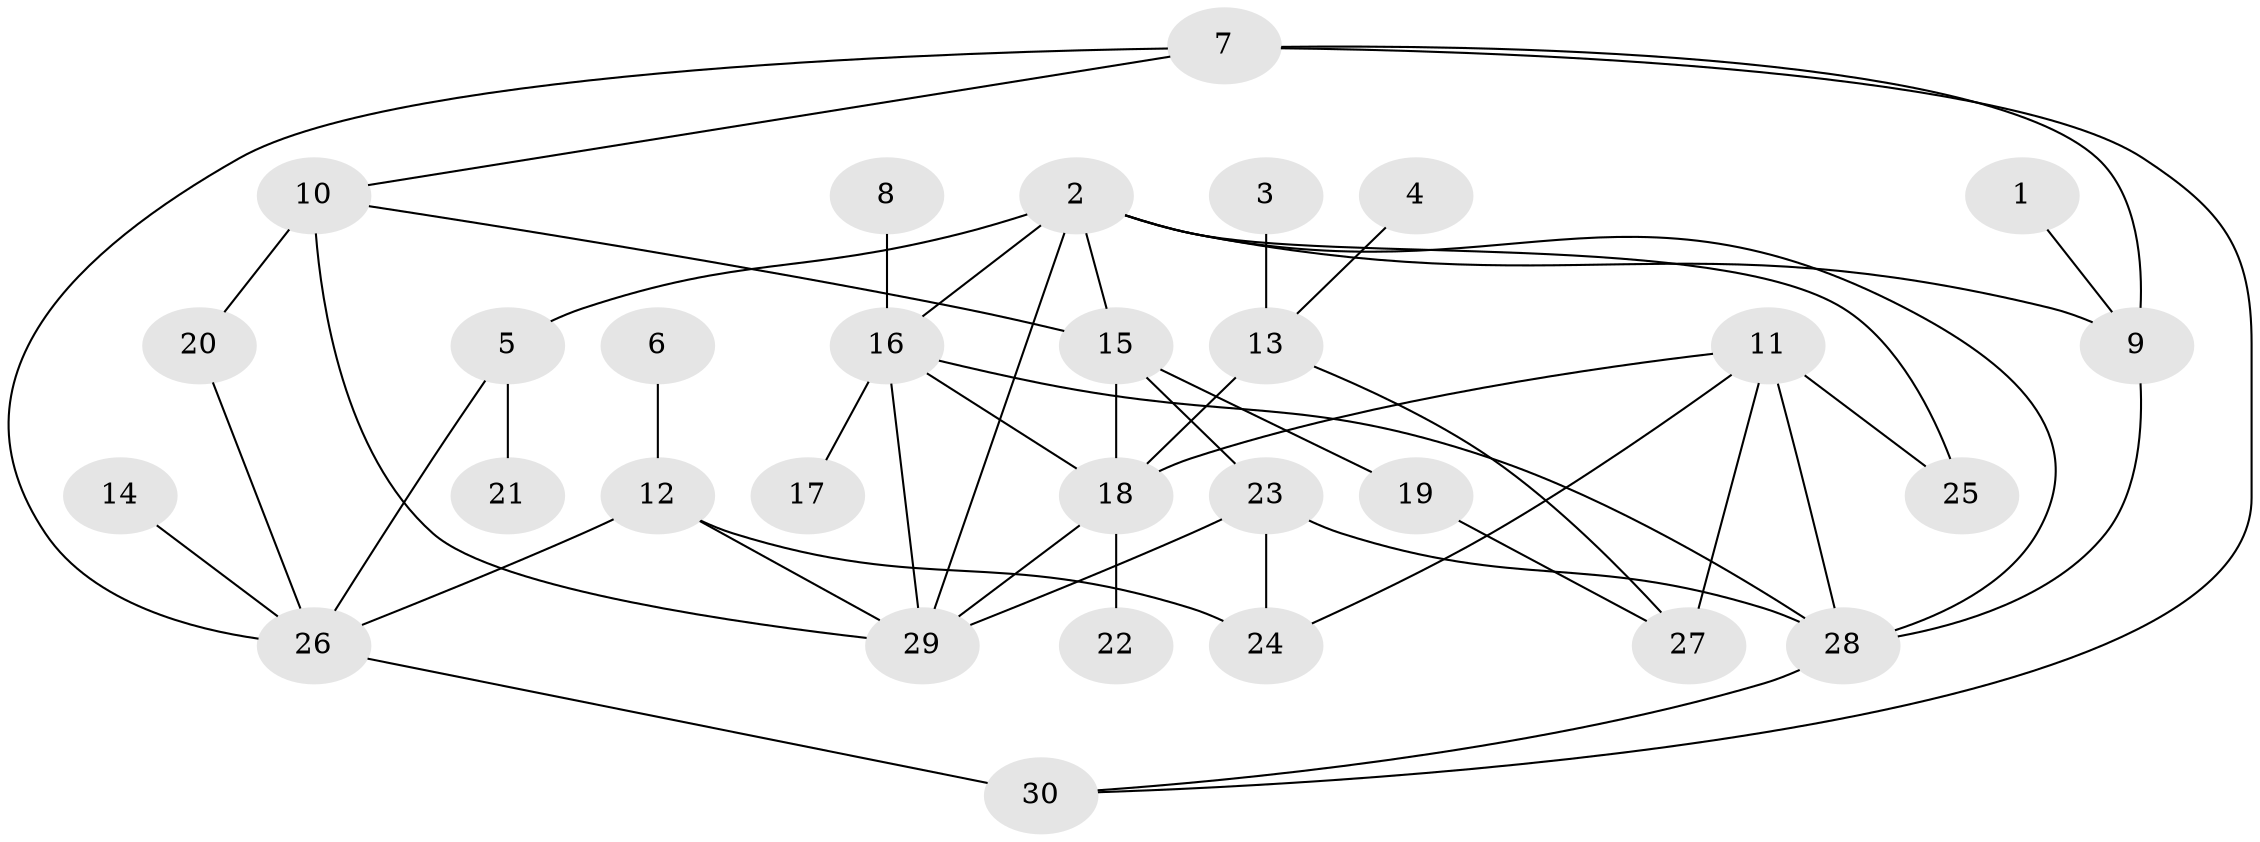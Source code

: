 // original degree distribution, {5: 0.07142857142857142, 6: 0.061224489795918366, 3: 0.16326530612244897, 2: 0.30612244897959184, 4: 0.10204081632653061, 1: 0.29591836734693877}
// Generated by graph-tools (version 1.1) at 2025/36/03/04/25 23:36:03]
// undirected, 30 vertices, 49 edges
graph export_dot {
  node [color=gray90,style=filled];
  1;
  2;
  3;
  4;
  5;
  6;
  7;
  8;
  9;
  10;
  11;
  12;
  13;
  14;
  15;
  16;
  17;
  18;
  19;
  20;
  21;
  22;
  23;
  24;
  25;
  26;
  27;
  28;
  29;
  30;
  1 -- 9 [weight=1.0];
  2 -- 5 [weight=2.0];
  2 -- 9 [weight=1.0];
  2 -- 15 [weight=1.0];
  2 -- 16 [weight=1.0];
  2 -- 25 [weight=1.0];
  2 -- 28 [weight=1.0];
  2 -- 29 [weight=1.0];
  3 -- 13 [weight=1.0];
  4 -- 13 [weight=1.0];
  5 -- 21 [weight=1.0];
  5 -- 26 [weight=1.0];
  6 -- 12 [weight=1.0];
  7 -- 9 [weight=1.0];
  7 -- 10 [weight=1.0];
  7 -- 26 [weight=1.0];
  7 -- 30 [weight=1.0];
  8 -- 16 [weight=1.0];
  9 -- 28 [weight=1.0];
  10 -- 15 [weight=1.0];
  10 -- 20 [weight=1.0];
  10 -- 29 [weight=2.0];
  11 -- 18 [weight=1.0];
  11 -- 24 [weight=1.0];
  11 -- 25 [weight=1.0];
  11 -- 27 [weight=1.0];
  11 -- 28 [weight=1.0];
  12 -- 24 [weight=1.0];
  12 -- 26 [weight=1.0];
  12 -- 29 [weight=1.0];
  13 -- 18 [weight=2.0];
  13 -- 27 [weight=1.0];
  14 -- 26 [weight=2.0];
  15 -- 18 [weight=1.0];
  15 -- 19 [weight=1.0];
  15 -- 23 [weight=2.0];
  16 -- 17 [weight=1.0];
  16 -- 18 [weight=1.0];
  16 -- 28 [weight=1.0];
  16 -- 29 [weight=1.0];
  18 -- 22 [weight=1.0];
  18 -- 29 [weight=1.0];
  19 -- 27 [weight=1.0];
  20 -- 26 [weight=1.0];
  23 -- 24 [weight=1.0];
  23 -- 28 [weight=1.0];
  23 -- 29 [weight=1.0];
  26 -- 30 [weight=2.0];
  28 -- 30 [weight=1.0];
}
